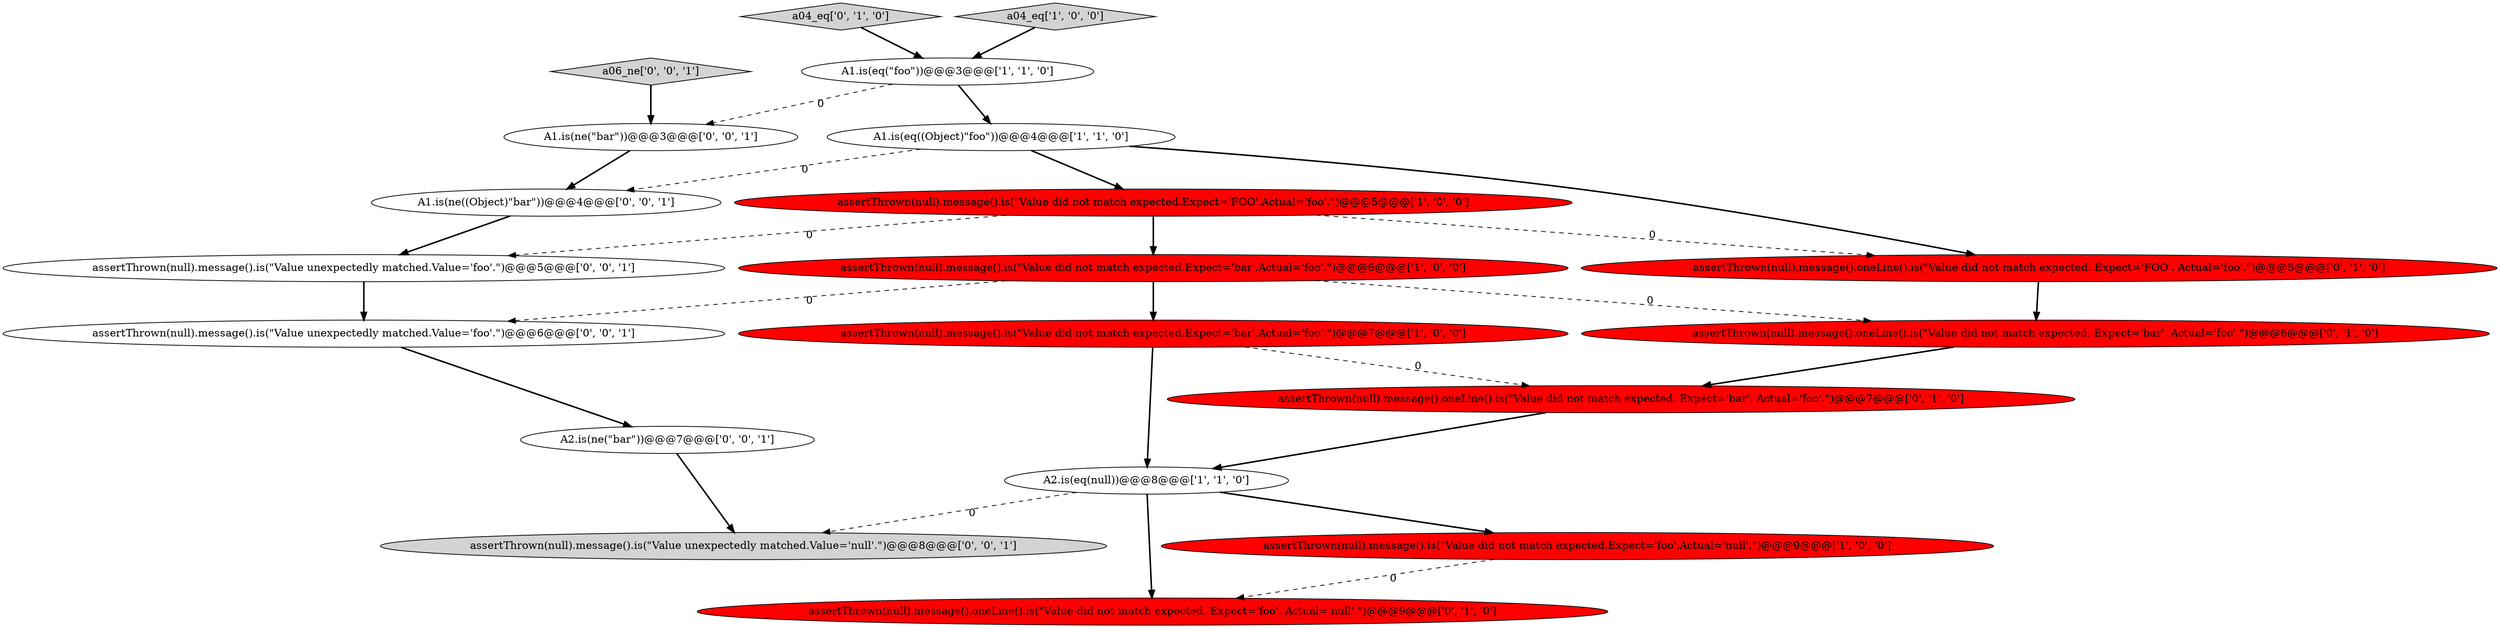 digraph {
11 [style = filled, label = "assertThrown(null).message().oneLine().is(\"Value did not match expected. Expect='bar'. Actual='foo'.\")@@@7@@@['0', '1', '0']", fillcolor = red, shape = ellipse image = "AAA1AAABBB2BBB"];
10 [style = filled, label = "a04_eq['0', '1', '0']", fillcolor = lightgray, shape = diamond image = "AAA0AAABBB2BBB"];
19 [style = filled, label = "assertThrown(null).message().is(\"Value unexpectedly matched.Value='foo'.\")@@@6@@@['0', '0', '1']", fillcolor = white, shape = ellipse image = "AAA0AAABBB3BBB"];
15 [style = filled, label = "A1.is(ne(\"bar\"))@@@3@@@['0', '0', '1']", fillcolor = white, shape = ellipse image = "AAA0AAABBB3BBB"];
6 [style = filled, label = "assertThrown(null).message().is(\"Value did not match expected.Expect='bar'.Actual='foo'.\")@@@7@@@['1', '0', '0']", fillcolor = red, shape = ellipse image = "AAA1AAABBB1BBB"];
16 [style = filled, label = "A1.is(ne((Object)\"bar\"))@@@4@@@['0', '0', '1']", fillcolor = white, shape = ellipse image = "AAA0AAABBB3BBB"];
12 [style = filled, label = "assertThrown(null).message().oneLine().is(\"Value did not match expected. Expect='FOO'. Actual='foo'.\")@@@5@@@['0', '1', '0']", fillcolor = red, shape = ellipse image = "AAA1AAABBB2BBB"];
14 [style = filled, label = "A2.is(ne(\"bar\"))@@@7@@@['0', '0', '1']", fillcolor = white, shape = ellipse image = "AAA0AAABBB3BBB"];
9 [style = filled, label = "assertThrown(null).message().oneLine().is(\"Value did not match expected. Expect='foo'. Actual='null'.\")@@@9@@@['0', '1', '0']", fillcolor = red, shape = ellipse image = "AAA1AAABBB2BBB"];
7 [style = filled, label = "A1.is(eq(\"foo\"))@@@3@@@['1', '1', '0']", fillcolor = white, shape = ellipse image = "AAA0AAABBB1BBB"];
17 [style = filled, label = "assertThrown(null).message().is(\"Value unexpectedly matched.Value='foo'.\")@@@5@@@['0', '0', '1']", fillcolor = white, shape = ellipse image = "AAA0AAABBB3BBB"];
0 [style = filled, label = "a04_eq['1', '0', '0']", fillcolor = lightgray, shape = diamond image = "AAA0AAABBB1BBB"];
1 [style = filled, label = "A1.is(eq((Object)\"foo\"))@@@4@@@['1', '1', '0']", fillcolor = white, shape = ellipse image = "AAA0AAABBB1BBB"];
3 [style = filled, label = "assertThrown(null).message().is(\"Value did not match expected.Expect='bar'.Actual='foo'.\")@@@6@@@['1', '0', '0']", fillcolor = red, shape = ellipse image = "AAA1AAABBB1BBB"];
8 [style = filled, label = "assertThrown(null).message().oneLine().is(\"Value did not match expected. Expect='bar'. Actual='foo'.\")@@@6@@@['0', '1', '0']", fillcolor = red, shape = ellipse image = "AAA1AAABBB2BBB"];
13 [style = filled, label = "a06_ne['0', '0', '1']", fillcolor = lightgray, shape = diamond image = "AAA0AAABBB3BBB"];
5 [style = filled, label = "assertThrown(null).message().is(\"Value did not match expected.Expect='FOO'.Actual='foo'.\")@@@5@@@['1', '0', '0']", fillcolor = red, shape = ellipse image = "AAA1AAABBB1BBB"];
2 [style = filled, label = "assertThrown(null).message().is(\"Value did not match expected.Expect='foo'.Actual='null'.\")@@@9@@@['1', '0', '0']", fillcolor = red, shape = ellipse image = "AAA1AAABBB1BBB"];
18 [style = filled, label = "assertThrown(null).message().is(\"Value unexpectedly matched.Value='null'.\")@@@8@@@['0', '0', '1']", fillcolor = lightgray, shape = ellipse image = "AAA0AAABBB3BBB"];
4 [style = filled, label = "A2.is(eq(null))@@@8@@@['1', '1', '0']", fillcolor = white, shape = ellipse image = "AAA0AAABBB1BBB"];
1->5 [style = bold, label=""];
5->3 [style = bold, label=""];
4->9 [style = bold, label=""];
4->18 [style = dashed, label="0"];
5->12 [style = dashed, label="0"];
7->1 [style = bold, label=""];
11->4 [style = bold, label=""];
6->11 [style = dashed, label="0"];
3->6 [style = bold, label=""];
4->2 [style = bold, label=""];
16->17 [style = bold, label=""];
15->16 [style = bold, label=""];
10->7 [style = bold, label=""];
17->19 [style = bold, label=""];
0->7 [style = bold, label=""];
3->19 [style = dashed, label="0"];
6->4 [style = bold, label=""];
19->14 [style = bold, label=""];
5->17 [style = dashed, label="0"];
2->9 [style = dashed, label="0"];
12->8 [style = bold, label=""];
1->16 [style = dashed, label="0"];
1->12 [style = bold, label=""];
7->15 [style = dashed, label="0"];
3->8 [style = dashed, label="0"];
14->18 [style = bold, label=""];
13->15 [style = bold, label=""];
8->11 [style = bold, label=""];
}
